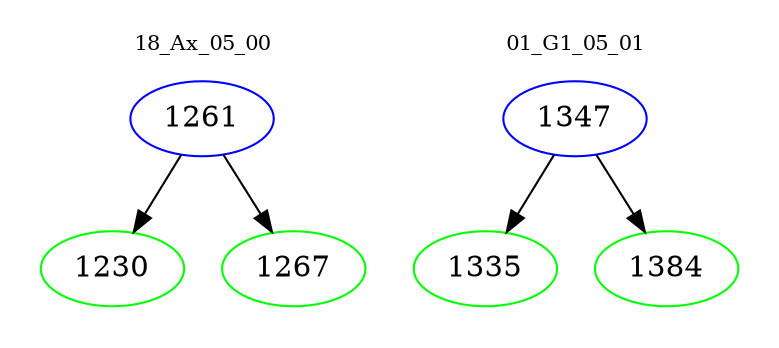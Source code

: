 digraph{
subgraph cluster_0 {
color = white
label = "18_Ax_05_00";
fontsize=10;
T0_1261 [label="1261", color="blue"]
T0_1261 -> T0_1230 [color="black"]
T0_1230 [label="1230", color="green"]
T0_1261 -> T0_1267 [color="black"]
T0_1267 [label="1267", color="green"]
}
subgraph cluster_1 {
color = white
label = "01_G1_05_01";
fontsize=10;
T1_1347 [label="1347", color="blue"]
T1_1347 -> T1_1335 [color="black"]
T1_1335 [label="1335", color="green"]
T1_1347 -> T1_1384 [color="black"]
T1_1384 [label="1384", color="green"]
}
}
